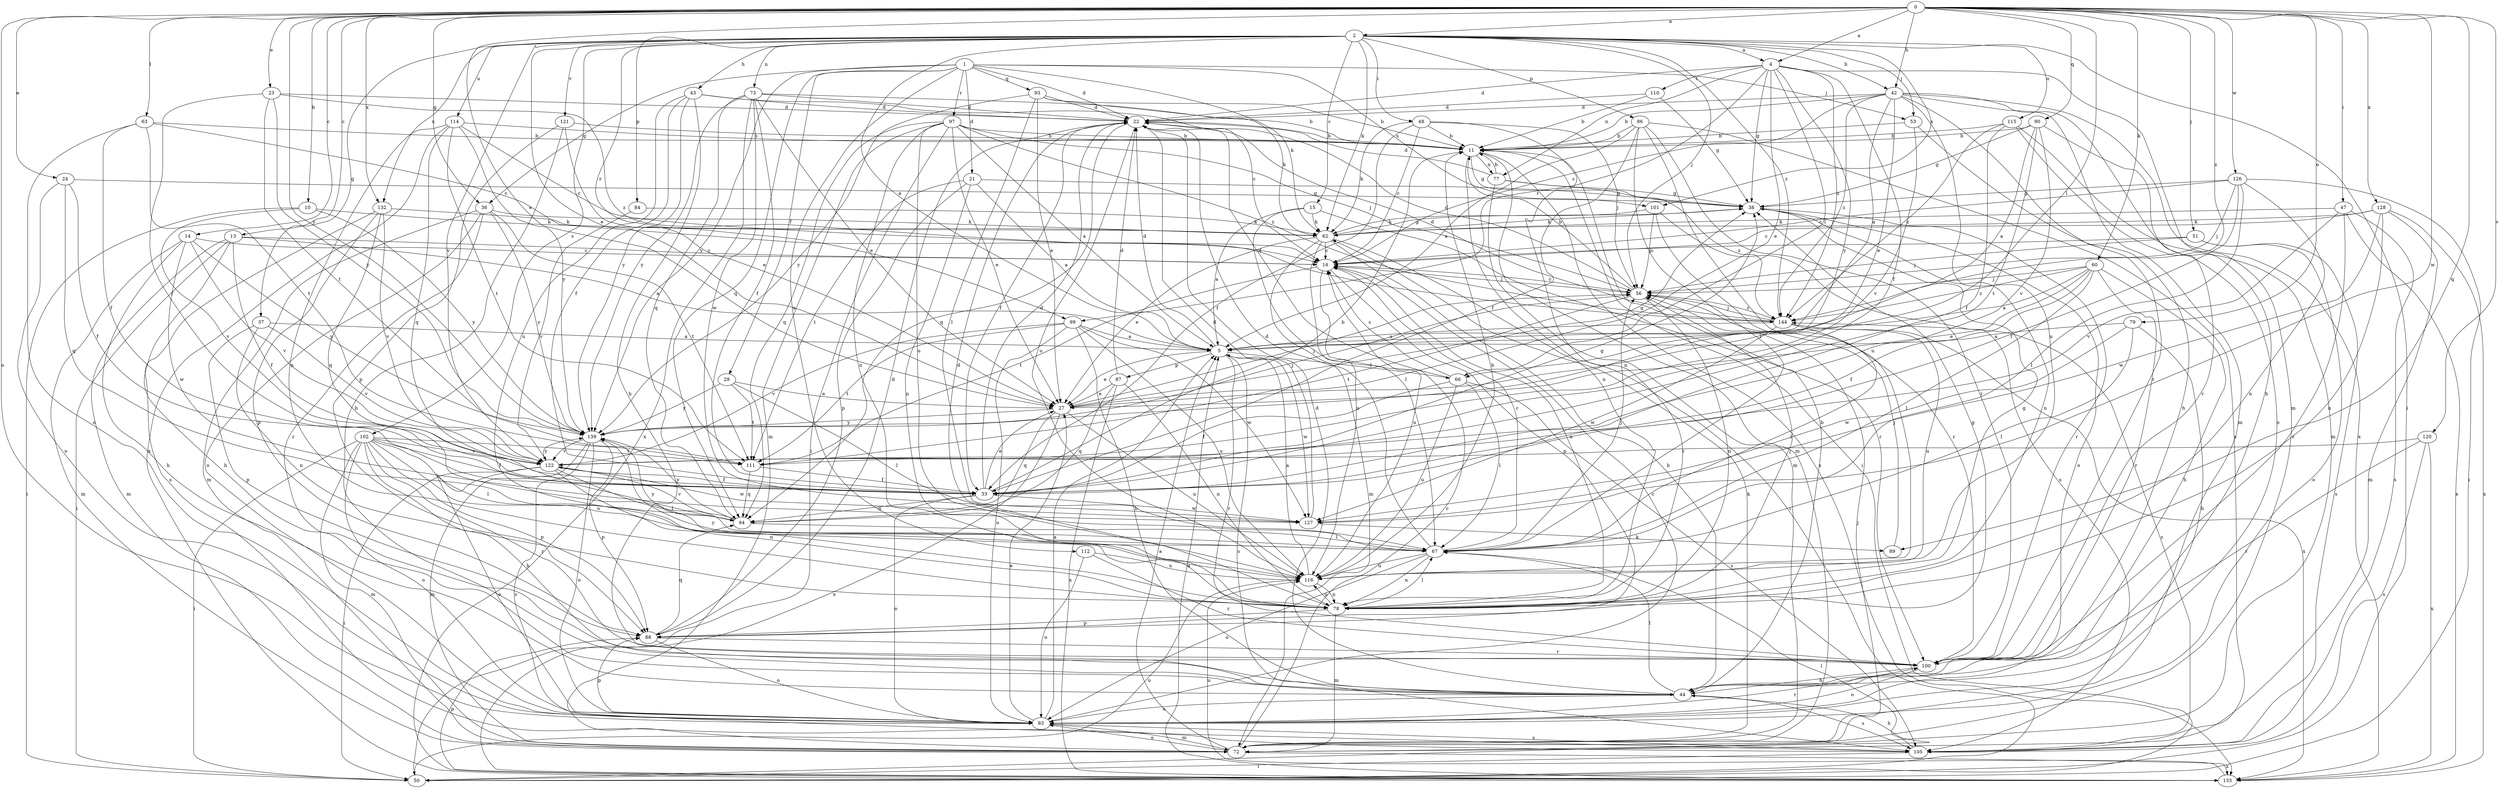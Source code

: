strict digraph  {
0;
1;
2;
4;
5;
10;
11;
13;
14;
15;
16;
21;
22;
23;
24;
27;
29;
33;
36;
37;
38;
42;
43;
44;
47;
48;
50;
51;
53;
56;
60;
62;
63;
66;
67;
72;
73;
77;
78;
79;
83;
84;
86;
87;
88;
89;
90;
93;
94;
97;
99;
100;
101;
102;
105;
110;
111;
112;
114;
115;
116;
120;
121;
122;
126;
127;
128;
132;
133;
139;
144;
0 -> 2  [label=a];
0 -> 4  [label=a];
0 -> 10  [label=b];
0 -> 13  [label=c];
0 -> 14  [label=c];
0 -> 23  [label=e];
0 -> 24  [label=e];
0 -> 27  [label=e];
0 -> 36  [label=g];
0 -> 42  [label=h];
0 -> 47  [label=i];
0 -> 51  [label=j];
0 -> 60  [label=k];
0 -> 63  [label=l];
0 -> 66  [label=l];
0 -> 79  [label=o];
0 -> 83  [label=o];
0 -> 89  [label=q];
0 -> 90  [label=q];
0 -> 120  [label=v];
0 -> 126  [label=w];
0 -> 127  [label=w];
0 -> 128  [label=x];
0 -> 132  [label=x];
0 -> 139  [label=y];
0 -> 144  [label=z];
1 -> 21  [label=d];
1 -> 22  [label=d];
1 -> 29  [label=f];
1 -> 36  [label=g];
1 -> 53  [label=j];
1 -> 62  [label=k];
1 -> 93  [label=q];
1 -> 94  [label=q];
1 -> 97  [label=r];
1 -> 101  [label=s];
1 -> 112  [label=u];
1 -> 139  [label=y];
2 -> 4  [label=a];
2 -> 5  [label=a];
2 -> 15  [label=c];
2 -> 27  [label=e];
2 -> 37  [label=g];
2 -> 42  [label=h];
2 -> 43  [label=h];
2 -> 48  [label=i];
2 -> 50  [label=i];
2 -> 53  [label=j];
2 -> 56  [label=j];
2 -> 62  [label=k];
2 -> 73  [label=n];
2 -> 84  [label=p];
2 -> 86  [label=p];
2 -> 99  [label=r];
2 -> 101  [label=s];
2 -> 102  [label=s];
2 -> 114  [label=u];
2 -> 115  [label=u];
2 -> 121  [label=v];
2 -> 122  [label=v];
2 -> 132  [label=x];
2 -> 144  [label=z];
4 -> 22  [label=d];
4 -> 27  [label=e];
4 -> 33  [label=f];
4 -> 38  [label=g];
4 -> 66  [label=l];
4 -> 72  [label=m];
4 -> 77  [label=n];
4 -> 99  [label=r];
4 -> 110  [label=t];
4 -> 139  [label=y];
4 -> 144  [label=z];
5 -> 22  [label=d];
5 -> 27  [label=e];
5 -> 66  [label=l];
5 -> 87  [label=p];
5 -> 100  [label=r];
5 -> 105  [label=s];
5 -> 127  [label=w];
10 -> 50  [label=i];
10 -> 62  [label=k];
10 -> 122  [label=v];
10 -> 139  [label=y];
11 -> 38  [label=g];
11 -> 50  [label=i];
11 -> 72  [label=m];
11 -> 77  [label=n];
11 -> 78  [label=n];
11 -> 133  [label=x];
13 -> 5  [label=a];
13 -> 16  [label=c];
13 -> 33  [label=f];
13 -> 44  [label=h];
13 -> 50  [label=i];
13 -> 72  [label=m];
14 -> 16  [label=c];
14 -> 44  [label=h];
14 -> 72  [label=m];
14 -> 122  [label=v];
14 -> 127  [label=w];
14 -> 139  [label=y];
15 -> 5  [label=a];
15 -> 62  [label=k];
15 -> 67  [label=l];
15 -> 100  [label=r];
16 -> 56  [label=j];
16 -> 78  [label=n];
16 -> 88  [label=p];
16 -> 111  [label=t];
16 -> 116  [label=u];
21 -> 5  [label=a];
21 -> 38  [label=g];
21 -> 78  [label=n];
21 -> 88  [label=p];
21 -> 111  [label=t];
22 -> 11  [label=b];
22 -> 33  [label=f];
22 -> 94  [label=q];
22 -> 116  [label=u];
23 -> 22  [label=d];
23 -> 33  [label=f];
23 -> 111  [label=t];
23 -> 139  [label=y];
23 -> 144  [label=z];
24 -> 33  [label=f];
24 -> 38  [label=g];
24 -> 83  [label=o];
24 -> 94  [label=q];
27 -> 38  [label=g];
27 -> 56  [label=j];
27 -> 94  [label=q];
27 -> 116  [label=u];
27 -> 133  [label=x];
27 -> 139  [label=y];
29 -> 27  [label=e];
29 -> 67  [label=l];
29 -> 111  [label=t];
29 -> 139  [label=y];
33 -> 11  [label=b];
33 -> 22  [label=d];
33 -> 27  [label=e];
33 -> 38  [label=g];
33 -> 83  [label=o];
33 -> 94  [label=q];
33 -> 127  [label=w];
36 -> 62  [label=k];
36 -> 72  [label=m];
36 -> 83  [label=o];
36 -> 100  [label=r];
36 -> 111  [label=t];
36 -> 139  [label=y];
37 -> 5  [label=a];
37 -> 78  [label=n];
37 -> 88  [label=p];
37 -> 122  [label=v];
38 -> 62  [label=k];
38 -> 78  [label=n];
38 -> 83  [label=o];
38 -> 100  [label=r];
42 -> 5  [label=a];
42 -> 11  [label=b];
42 -> 16  [label=c];
42 -> 22  [label=d];
42 -> 27  [label=e];
42 -> 44  [label=h];
42 -> 72  [label=m];
42 -> 100  [label=r];
42 -> 116  [label=u];
42 -> 133  [label=x];
42 -> 144  [label=z];
43 -> 16  [label=c];
43 -> 22  [label=d];
43 -> 33  [label=f];
43 -> 44  [label=h];
43 -> 116  [label=u];
43 -> 139  [label=y];
44 -> 11  [label=b];
44 -> 22  [label=d];
44 -> 67  [label=l];
44 -> 83  [label=o];
44 -> 105  [label=s];
47 -> 62  [label=k];
47 -> 100  [label=r];
47 -> 105  [label=s];
47 -> 122  [label=v];
47 -> 133  [label=x];
48 -> 11  [label=b];
48 -> 16  [label=c];
48 -> 33  [label=f];
48 -> 56  [label=j];
48 -> 62  [label=k];
48 -> 78  [label=n];
50 -> 67  [label=l];
50 -> 116  [label=u];
51 -> 16  [label=c];
51 -> 56  [label=j];
51 -> 83  [label=o];
51 -> 105  [label=s];
53 -> 11  [label=b];
53 -> 44  [label=h];
53 -> 122  [label=v];
56 -> 11  [label=b];
56 -> 16  [label=c];
56 -> 22  [label=d];
56 -> 78  [label=n];
56 -> 111  [label=t];
56 -> 144  [label=z];
60 -> 5  [label=a];
60 -> 27  [label=e];
60 -> 33  [label=f];
60 -> 44  [label=h];
60 -> 56  [label=j];
60 -> 67  [label=l];
60 -> 100  [label=r];
60 -> 144  [label=z];
62 -> 16  [label=c];
62 -> 27  [label=e];
62 -> 38  [label=g];
62 -> 44  [label=h];
62 -> 50  [label=i];
62 -> 72  [label=m];
62 -> 116  [label=u];
63 -> 11  [label=b];
63 -> 16  [label=c];
63 -> 33  [label=f];
63 -> 83  [label=o];
63 -> 111  [label=t];
66 -> 16  [label=c];
66 -> 22  [label=d];
66 -> 33  [label=f];
66 -> 67  [label=l];
66 -> 105  [label=s];
66 -> 116  [label=u];
67 -> 16  [label=c];
67 -> 22  [label=d];
67 -> 56  [label=j];
67 -> 78  [label=n];
67 -> 83  [label=o];
67 -> 116  [label=u];
67 -> 139  [label=y];
72 -> 5  [label=a];
72 -> 16  [label=c];
72 -> 56  [label=j];
72 -> 62  [label=k];
72 -> 83  [label=o];
72 -> 133  [label=x];
73 -> 11  [label=b];
73 -> 22  [label=d];
73 -> 27  [label=e];
73 -> 33  [label=f];
73 -> 94  [label=q];
73 -> 127  [label=w];
73 -> 133  [label=x];
73 -> 139  [label=y];
77 -> 11  [label=b];
77 -> 22  [label=d];
77 -> 38  [label=g];
77 -> 72  [label=m];
77 -> 144  [label=z];
78 -> 22  [label=d];
78 -> 38  [label=g];
78 -> 56  [label=j];
78 -> 67  [label=l];
78 -> 72  [label=m];
78 -> 88  [label=p];
78 -> 116  [label=u];
78 -> 139  [label=y];
79 -> 5  [label=a];
79 -> 44  [label=h];
79 -> 67  [label=l];
79 -> 127  [label=w];
83 -> 5  [label=a];
83 -> 16  [label=c];
83 -> 27  [label=e];
83 -> 72  [label=m];
83 -> 88  [label=p];
83 -> 100  [label=r];
83 -> 105  [label=s];
84 -> 62  [label=k];
84 -> 122  [label=v];
86 -> 5  [label=a];
86 -> 11  [label=b];
86 -> 33  [label=f];
86 -> 67  [label=l];
86 -> 100  [label=r];
86 -> 105  [label=s];
86 -> 116  [label=u];
87 -> 22  [label=d];
87 -> 27  [label=e];
87 -> 78  [label=n];
87 -> 94  [label=q];
87 -> 133  [label=x];
88 -> 22  [label=d];
88 -> 38  [label=g];
88 -> 83  [label=o];
88 -> 94  [label=q];
88 -> 100  [label=r];
89 -> 56  [label=j];
90 -> 5  [label=a];
90 -> 11  [label=b];
90 -> 38  [label=g];
90 -> 100  [label=r];
90 -> 111  [label=t];
90 -> 122  [label=v];
93 -> 11  [label=b];
93 -> 22  [label=d];
93 -> 27  [label=e];
93 -> 62  [label=k];
93 -> 67  [label=l];
93 -> 139  [label=y];
94 -> 67  [label=l];
94 -> 122  [label=v];
94 -> 139  [label=y];
97 -> 5  [label=a];
97 -> 11  [label=b];
97 -> 27  [label=e];
97 -> 50  [label=i];
97 -> 56  [label=j];
97 -> 72  [label=m];
97 -> 78  [label=n];
97 -> 94  [label=q];
97 -> 116  [label=u];
97 -> 144  [label=z];
99 -> 5  [label=a];
99 -> 44  [label=h];
99 -> 83  [label=o];
99 -> 111  [label=t];
99 -> 116  [label=u];
99 -> 122  [label=v];
99 -> 127  [label=w];
100 -> 44  [label=h];
100 -> 83  [label=o];
101 -> 56  [label=j];
101 -> 62  [label=k];
101 -> 100  [label=r];
101 -> 105  [label=s];
102 -> 33  [label=f];
102 -> 44  [label=h];
102 -> 50  [label=i];
102 -> 67  [label=l];
102 -> 72  [label=m];
102 -> 83  [label=o];
102 -> 88  [label=p];
102 -> 100  [label=r];
102 -> 111  [label=t];
102 -> 116  [label=u];
102 -> 122  [label=v];
105 -> 44  [label=h];
105 -> 50  [label=i];
105 -> 144  [label=z];
110 -> 11  [label=b];
110 -> 22  [label=d];
110 -> 38  [label=g];
111 -> 33  [label=f];
111 -> 94  [label=q];
112 -> 83  [label=o];
112 -> 100  [label=r];
112 -> 116  [label=u];
114 -> 11  [label=b];
114 -> 16  [label=c];
114 -> 78  [label=n];
114 -> 94  [label=q];
114 -> 111  [label=t];
114 -> 133  [label=x];
114 -> 139  [label=y];
115 -> 11  [label=b];
115 -> 33  [label=f];
115 -> 72  [label=m];
115 -> 83  [label=o];
115 -> 144  [label=z];
116 -> 5  [label=a];
116 -> 11  [label=b];
116 -> 78  [label=n];
120 -> 100  [label=r];
120 -> 105  [label=s];
120 -> 122  [label=v];
120 -> 133  [label=x];
121 -> 11  [label=b];
121 -> 27  [label=e];
121 -> 44  [label=h];
121 -> 88  [label=p];
122 -> 33  [label=f];
122 -> 50  [label=i];
122 -> 67  [label=l];
122 -> 78  [label=n];
122 -> 83  [label=o];
122 -> 127  [label=w];
122 -> 139  [label=y];
126 -> 16  [label=c];
126 -> 33  [label=f];
126 -> 38  [label=g];
126 -> 50  [label=i];
126 -> 56  [label=j];
126 -> 67  [label=l];
126 -> 78  [label=n];
127 -> 22  [label=d];
127 -> 89  [label=k];
128 -> 16  [label=c];
128 -> 62  [label=k];
128 -> 72  [label=m];
128 -> 78  [label=n];
128 -> 127  [label=w];
128 -> 133  [label=x];
132 -> 62  [label=k];
132 -> 88  [label=p];
132 -> 94  [label=q];
132 -> 105  [label=s];
132 -> 122  [label=v];
133 -> 5  [label=a];
133 -> 88  [label=p];
133 -> 116  [label=u];
139 -> 56  [label=j];
139 -> 72  [label=m];
139 -> 83  [label=o];
139 -> 88  [label=p];
139 -> 105  [label=s];
139 -> 122  [label=v];
144 -> 5  [label=a];
144 -> 22  [label=d];
144 -> 56  [label=j];
144 -> 67  [label=l];
144 -> 116  [label=u];
144 -> 127  [label=w];
144 -> 133  [label=x];
}
